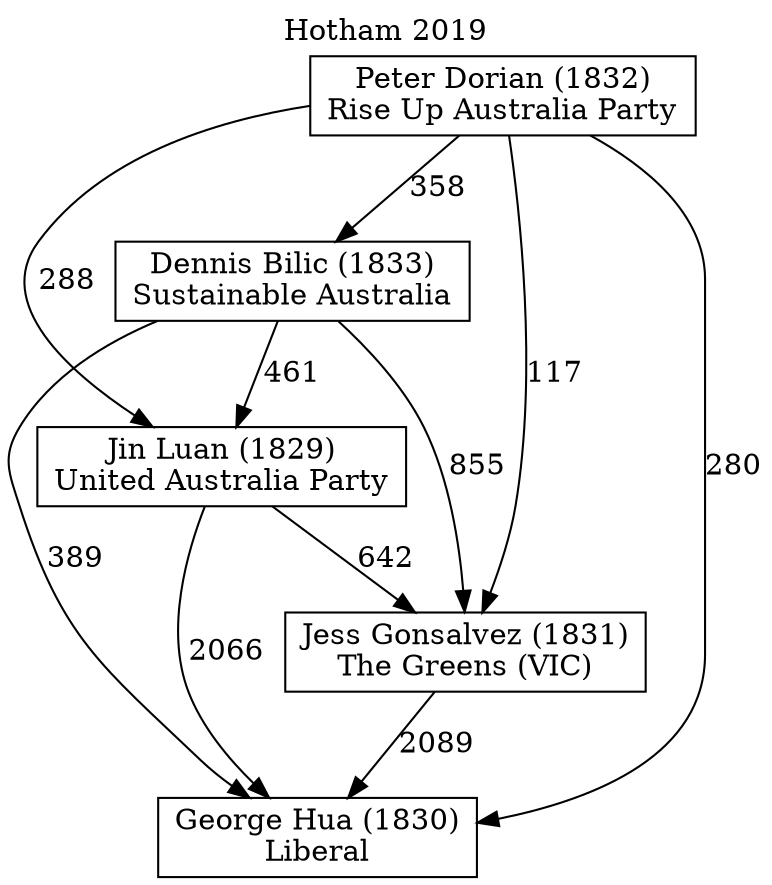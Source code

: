 // House preference flow
digraph "George Hua (1830)_Hotham_2019" {
	graph [label="Hotham 2019" labelloc=t mclimit=10]
	node [shape=box]
	"George Hua (1830)" [label="George Hua (1830)
Liberal"]
	"Jess Gonsalvez (1831)" [label="Jess Gonsalvez (1831)
The Greens (VIC)"]
	"Jin Luan (1829)" [label="Jin Luan (1829)
United Australia Party"]
	"Dennis Bilic (1833)" [label="Dennis Bilic (1833)
Sustainable Australia"]
	"Peter Dorian (1832)" [label="Peter Dorian (1832)
Rise Up Australia Party"]
	"Jess Gonsalvez (1831)" -> "George Hua (1830)" [label=2089]
	"Jin Luan (1829)" -> "Jess Gonsalvez (1831)" [label=642]
	"Dennis Bilic (1833)" -> "Jin Luan (1829)" [label=461]
	"Peter Dorian (1832)" -> "Dennis Bilic (1833)" [label=358]
	"Jin Luan (1829)" -> "George Hua (1830)" [label=2066]
	"Dennis Bilic (1833)" -> "George Hua (1830)" [label=389]
	"Peter Dorian (1832)" -> "George Hua (1830)" [label=280]
	"Peter Dorian (1832)" -> "Jin Luan (1829)" [label=288]
	"Dennis Bilic (1833)" -> "Jess Gonsalvez (1831)" [label=855]
	"Peter Dorian (1832)" -> "Jess Gonsalvez (1831)" [label=117]
}
